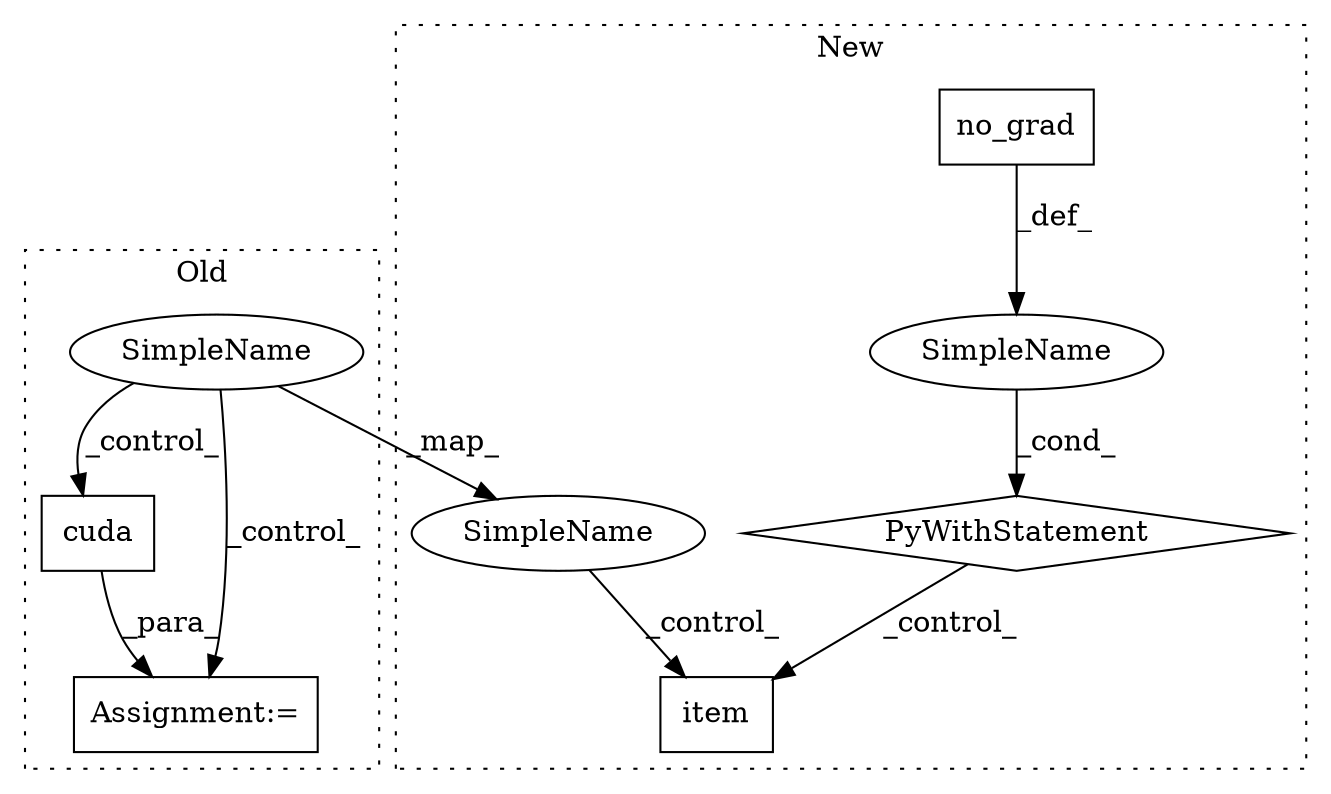 digraph G {
subgraph cluster0 {
1 [label="cuda" a="32" s="5734" l="6" shape="box"];
4 [label="Assignment:=" a="7" s="5718" l="9" shape="box"];
7 [label="SimpleName" a="42" s="5644" l="7" shape="ellipse"];
label = "Old";
style="dotted";
}
subgraph cluster1 {
2 [label="no_grad" a="32" s="5673" l="9" shape="box"];
3 [label="PyWithStatement" a="104" s="5657,5682" l="10,2" shape="diamond"];
5 [label="SimpleName" a="42" s="" l="" shape="ellipse"];
6 [label="item" a="32" s="6762" l="6" shape="box"];
8 [label="SimpleName" a="42" s="5808" l="7" shape="ellipse"];
label = "New";
style="dotted";
}
1 -> 4 [label="_para_"];
2 -> 5 [label="_def_"];
3 -> 6 [label="_control_"];
5 -> 3 [label="_cond_"];
7 -> 4 [label="_control_"];
7 -> 8 [label="_map_"];
7 -> 1 [label="_control_"];
8 -> 6 [label="_control_"];
}